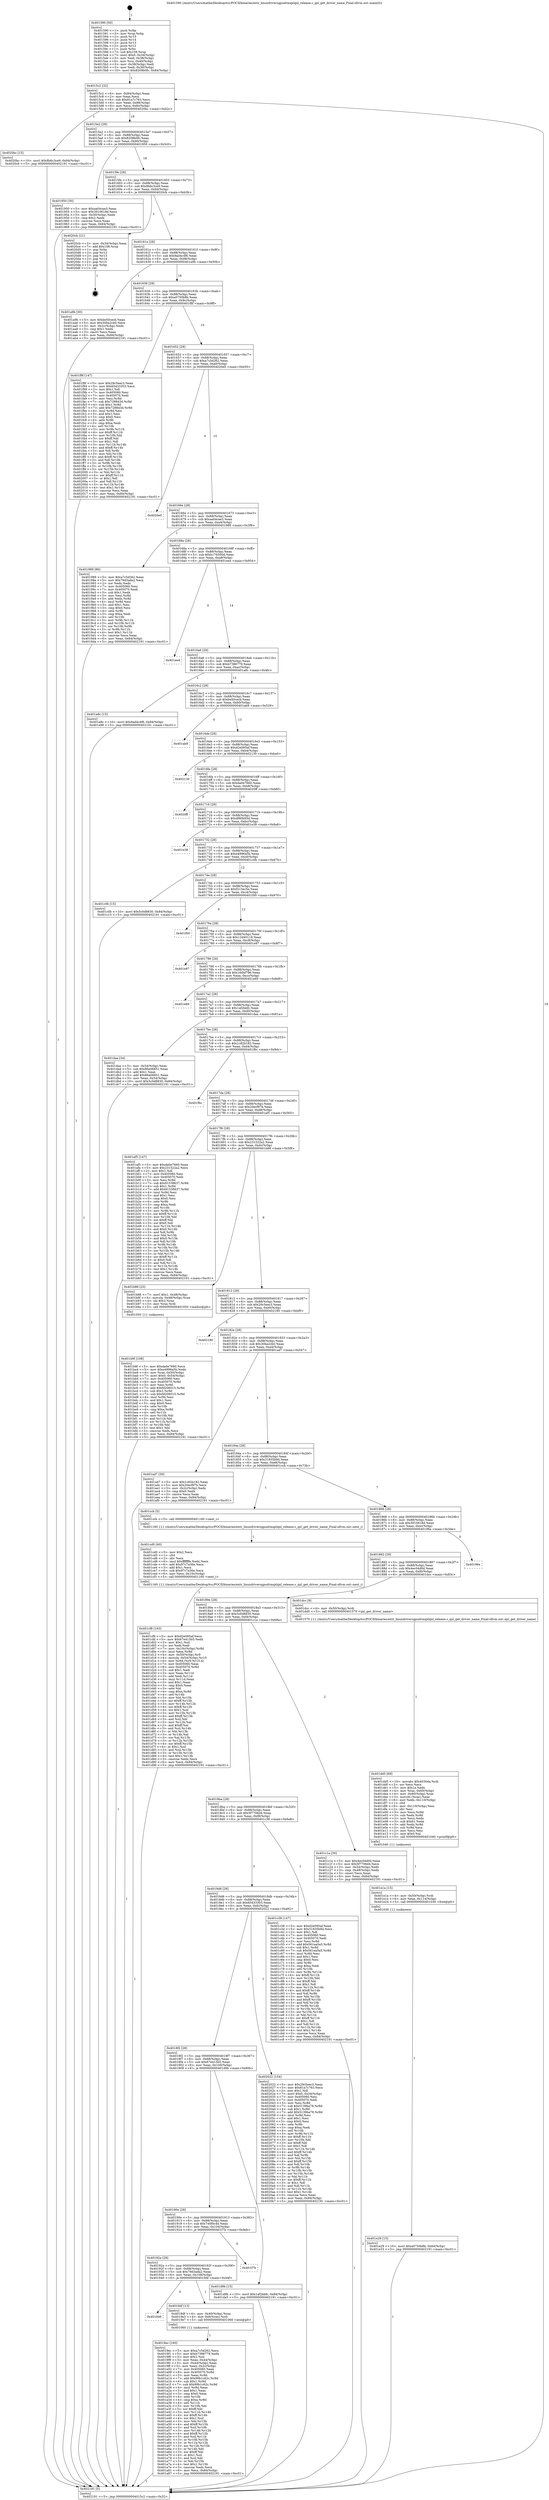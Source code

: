 digraph "0x401590" {
  label = "0x401590 (/mnt/c/Users/mathe/Desktop/tcc/POCII/binaries/extr_linuxdriversgpudrmqxlqxl_release.c_qxl_get_driver_name_Final-ollvm.out::main(0))"
  labelloc = "t"
  node[shape=record]

  Entry [label="",width=0.3,height=0.3,shape=circle,fillcolor=black,style=filled]
  "0x4015c2" [label="{
     0x4015c2 [32]\l
     | [instrs]\l
     &nbsp;&nbsp;0x4015c2 \<+6\>: mov -0x84(%rbp),%eax\l
     &nbsp;&nbsp;0x4015c8 \<+2\>: mov %eax,%ecx\l
     &nbsp;&nbsp;0x4015ca \<+6\>: sub $0x81a7c763,%ecx\l
     &nbsp;&nbsp;0x4015d0 \<+6\>: mov %eax,-0x88(%rbp)\l
     &nbsp;&nbsp;0x4015d6 \<+6\>: mov %ecx,-0x8c(%rbp)\l
     &nbsp;&nbsp;0x4015dc \<+6\>: je 00000000004020bc \<main+0xb2c\>\l
  }"]
  "0x4020bc" [label="{
     0x4020bc [15]\l
     | [instrs]\l
     &nbsp;&nbsp;0x4020bc \<+10\>: movl $0x8b6c3ce9,-0x84(%rbp)\l
     &nbsp;&nbsp;0x4020c6 \<+5\>: jmp 0000000000402191 \<main+0xc01\>\l
  }"]
  "0x4015e2" [label="{
     0x4015e2 [28]\l
     | [instrs]\l
     &nbsp;&nbsp;0x4015e2 \<+5\>: jmp 00000000004015e7 \<main+0x57\>\l
     &nbsp;&nbsp;0x4015e7 \<+6\>: mov -0x88(%rbp),%eax\l
     &nbsp;&nbsp;0x4015ed \<+5\>: sub $0x8209b0fc,%eax\l
     &nbsp;&nbsp;0x4015f2 \<+6\>: mov %eax,-0x90(%rbp)\l
     &nbsp;&nbsp;0x4015f8 \<+6\>: je 0000000000401950 \<main+0x3c0\>\l
  }"]
  Exit [label="",width=0.3,height=0.3,shape=circle,fillcolor=black,style=filled,peripheries=2]
  "0x401950" [label="{
     0x401950 [30]\l
     | [instrs]\l
     &nbsp;&nbsp;0x401950 \<+5\>: mov $0xaa04cae3,%eax\l
     &nbsp;&nbsp;0x401955 \<+5\>: mov $0x3910618d,%ecx\l
     &nbsp;&nbsp;0x40195a \<+3\>: mov -0x30(%rbp),%edx\l
     &nbsp;&nbsp;0x40195d \<+3\>: cmp $0x2,%edx\l
     &nbsp;&nbsp;0x401960 \<+3\>: cmovne %ecx,%eax\l
     &nbsp;&nbsp;0x401963 \<+6\>: mov %eax,-0x84(%rbp)\l
     &nbsp;&nbsp;0x401969 \<+5\>: jmp 0000000000402191 \<main+0xc01\>\l
  }"]
  "0x4015fe" [label="{
     0x4015fe [28]\l
     | [instrs]\l
     &nbsp;&nbsp;0x4015fe \<+5\>: jmp 0000000000401603 \<main+0x73\>\l
     &nbsp;&nbsp;0x401603 \<+6\>: mov -0x88(%rbp),%eax\l
     &nbsp;&nbsp;0x401609 \<+5\>: sub $0x8b6c3ce9,%eax\l
     &nbsp;&nbsp;0x40160e \<+6\>: mov %eax,-0x94(%rbp)\l
     &nbsp;&nbsp;0x401614 \<+6\>: je 00000000004020cb \<main+0xb3b\>\l
  }"]
  "0x402191" [label="{
     0x402191 [5]\l
     | [instrs]\l
     &nbsp;&nbsp;0x402191 \<+5\>: jmp 00000000004015c2 \<main+0x32\>\l
  }"]
  "0x401590" [label="{
     0x401590 [50]\l
     | [instrs]\l
     &nbsp;&nbsp;0x401590 \<+1\>: push %rbp\l
     &nbsp;&nbsp;0x401591 \<+3\>: mov %rsp,%rbp\l
     &nbsp;&nbsp;0x401594 \<+2\>: push %r15\l
     &nbsp;&nbsp;0x401596 \<+2\>: push %r14\l
     &nbsp;&nbsp;0x401598 \<+2\>: push %r13\l
     &nbsp;&nbsp;0x40159a \<+2\>: push %r12\l
     &nbsp;&nbsp;0x40159c \<+1\>: push %rbx\l
     &nbsp;&nbsp;0x40159d \<+7\>: sub $0x108,%rsp\l
     &nbsp;&nbsp;0x4015a4 \<+7\>: movl $0x0,-0x34(%rbp)\l
     &nbsp;&nbsp;0x4015ab \<+3\>: mov %edi,-0x38(%rbp)\l
     &nbsp;&nbsp;0x4015ae \<+4\>: mov %rsi,-0x40(%rbp)\l
     &nbsp;&nbsp;0x4015b2 \<+3\>: mov -0x38(%rbp),%edi\l
     &nbsp;&nbsp;0x4015b5 \<+3\>: mov %edi,-0x30(%rbp)\l
     &nbsp;&nbsp;0x4015b8 \<+10\>: movl $0x8209b0fc,-0x84(%rbp)\l
  }"]
  "0x401e29" [label="{
     0x401e29 [15]\l
     | [instrs]\l
     &nbsp;&nbsp;0x401e29 \<+10\>: movl $0xa0750b8b,-0x84(%rbp)\l
     &nbsp;&nbsp;0x401e33 \<+5\>: jmp 0000000000402191 \<main+0xc01\>\l
  }"]
  "0x4020cb" [label="{
     0x4020cb [21]\l
     | [instrs]\l
     &nbsp;&nbsp;0x4020cb \<+3\>: mov -0x34(%rbp),%eax\l
     &nbsp;&nbsp;0x4020ce \<+7\>: add $0x108,%rsp\l
     &nbsp;&nbsp;0x4020d5 \<+1\>: pop %rbx\l
     &nbsp;&nbsp;0x4020d6 \<+2\>: pop %r12\l
     &nbsp;&nbsp;0x4020d8 \<+2\>: pop %r13\l
     &nbsp;&nbsp;0x4020da \<+2\>: pop %r14\l
     &nbsp;&nbsp;0x4020dc \<+2\>: pop %r15\l
     &nbsp;&nbsp;0x4020de \<+1\>: pop %rbp\l
     &nbsp;&nbsp;0x4020df \<+1\>: ret\l
  }"]
  "0x40161a" [label="{
     0x40161a [28]\l
     | [instrs]\l
     &nbsp;&nbsp;0x40161a \<+5\>: jmp 000000000040161f \<main+0x8f\>\l
     &nbsp;&nbsp;0x40161f \<+6\>: mov -0x88(%rbp),%eax\l
     &nbsp;&nbsp;0x401625 \<+5\>: sub $0x9ad4c4f6,%eax\l
     &nbsp;&nbsp;0x40162a \<+6\>: mov %eax,-0x98(%rbp)\l
     &nbsp;&nbsp;0x401630 \<+6\>: je 0000000000401a9b \<main+0x50b\>\l
  }"]
  "0x401e1a" [label="{
     0x401e1a [15]\l
     | [instrs]\l
     &nbsp;&nbsp;0x401e1a \<+4\>: mov -0x50(%rbp),%rdi\l
     &nbsp;&nbsp;0x401e1e \<+6\>: mov %eax,-0x114(%rbp)\l
     &nbsp;&nbsp;0x401e24 \<+5\>: call 0000000000401030 \<free@plt\>\l
     | [calls]\l
     &nbsp;&nbsp;0x401030 \{1\} (unknown)\l
  }"]
  "0x401a9b" [label="{
     0x401a9b [30]\l
     | [instrs]\l
     &nbsp;&nbsp;0x401a9b \<+5\>: mov $0xbe50cecb,%eax\l
     &nbsp;&nbsp;0x401aa0 \<+5\>: mov $0x30ba2cb0,%ecx\l
     &nbsp;&nbsp;0x401aa5 \<+3\>: mov -0x2c(%rbp),%edx\l
     &nbsp;&nbsp;0x401aa8 \<+3\>: cmp $0x1,%edx\l
     &nbsp;&nbsp;0x401aab \<+3\>: cmovl %ecx,%eax\l
     &nbsp;&nbsp;0x401aae \<+6\>: mov %eax,-0x84(%rbp)\l
     &nbsp;&nbsp;0x401ab4 \<+5\>: jmp 0000000000402191 \<main+0xc01\>\l
  }"]
  "0x401636" [label="{
     0x401636 [28]\l
     | [instrs]\l
     &nbsp;&nbsp;0x401636 \<+5\>: jmp 000000000040163b \<main+0xab\>\l
     &nbsp;&nbsp;0x40163b \<+6\>: mov -0x88(%rbp),%eax\l
     &nbsp;&nbsp;0x401641 \<+5\>: sub $0xa0750b8b,%eax\l
     &nbsp;&nbsp;0x401646 \<+6\>: mov %eax,-0x9c(%rbp)\l
     &nbsp;&nbsp;0x40164c \<+6\>: je 0000000000401f8f \<main+0x9ff\>\l
  }"]
  "0x401dd5" [label="{
     0x401dd5 [69]\l
     | [instrs]\l
     &nbsp;&nbsp;0x401dd5 \<+10\>: movabs $0x4030da,%rdi\l
     &nbsp;&nbsp;0x401ddf \<+2\>: xor %ecx,%ecx\l
     &nbsp;&nbsp;0x401de1 \<+5\>: mov $0x1a,%edx\l
     &nbsp;&nbsp;0x401de6 \<+4\>: mov %rax,-0x60(%rbp)\l
     &nbsp;&nbsp;0x401dea \<+4\>: mov -0x60(%rbp),%rax\l
     &nbsp;&nbsp;0x401dee \<+3\>: movsbl (%rax),%eax\l
     &nbsp;&nbsp;0x401df1 \<+6\>: mov %edx,-0x110(%rbp)\l
     &nbsp;&nbsp;0x401df7 \<+1\>: cltd\l
     &nbsp;&nbsp;0x401df8 \<+6\>: mov -0x110(%rbp),%esi\l
     &nbsp;&nbsp;0x401dfe \<+2\>: idiv %esi\l
     &nbsp;&nbsp;0x401e00 \<+3\>: mov %ecx,%r8d\l
     &nbsp;&nbsp;0x401e03 \<+3\>: sub %edx,%r8d\l
     &nbsp;&nbsp;0x401e06 \<+2\>: mov %ecx,%edx\l
     &nbsp;&nbsp;0x401e08 \<+3\>: sub $0x61,%edx\l
     &nbsp;&nbsp;0x401e0b \<+3\>: add %edx,%r8d\l
     &nbsp;&nbsp;0x401e0e \<+3\>: sub %r8d,%ecx\l
     &nbsp;&nbsp;0x401e11 \<+2\>: mov %ecx,%esi\l
     &nbsp;&nbsp;0x401e13 \<+2\>: mov $0x0,%al\l
     &nbsp;&nbsp;0x401e15 \<+5\>: call 0000000000401040 \<printf@plt\>\l
     | [calls]\l
     &nbsp;&nbsp;0x401040 \{1\} (unknown)\l
  }"]
  "0x401f8f" [label="{
     0x401f8f [147]\l
     | [instrs]\l
     &nbsp;&nbsp;0x401f8f \<+5\>: mov $0x29c5eec3,%eax\l
     &nbsp;&nbsp;0x401f94 \<+5\>: mov $0x65433303,%ecx\l
     &nbsp;&nbsp;0x401f99 \<+2\>: mov $0x1,%dl\l
     &nbsp;&nbsp;0x401f9b \<+7\>: mov 0x405060,%esi\l
     &nbsp;&nbsp;0x401fa2 \<+7\>: mov 0x405070,%edi\l
     &nbsp;&nbsp;0x401fa9 \<+3\>: mov %esi,%r8d\l
     &nbsp;&nbsp;0x401fac \<+7\>: sub $0x728843d,%r8d\l
     &nbsp;&nbsp;0x401fb3 \<+4\>: sub $0x1,%r8d\l
     &nbsp;&nbsp;0x401fb7 \<+7\>: add $0x728843d,%r8d\l
     &nbsp;&nbsp;0x401fbe \<+4\>: imul %r8d,%esi\l
     &nbsp;&nbsp;0x401fc2 \<+3\>: and $0x1,%esi\l
     &nbsp;&nbsp;0x401fc5 \<+3\>: cmp $0x0,%esi\l
     &nbsp;&nbsp;0x401fc8 \<+4\>: sete %r9b\l
     &nbsp;&nbsp;0x401fcc \<+3\>: cmp $0xa,%edi\l
     &nbsp;&nbsp;0x401fcf \<+4\>: setl %r10b\l
     &nbsp;&nbsp;0x401fd3 \<+3\>: mov %r9b,%r11b\l
     &nbsp;&nbsp;0x401fd6 \<+4\>: xor $0xff,%r11b\l
     &nbsp;&nbsp;0x401fda \<+3\>: mov %r10b,%bl\l
     &nbsp;&nbsp;0x401fdd \<+3\>: xor $0xff,%bl\l
     &nbsp;&nbsp;0x401fe0 \<+3\>: xor $0x1,%dl\l
     &nbsp;&nbsp;0x401fe3 \<+3\>: mov %r11b,%r14b\l
     &nbsp;&nbsp;0x401fe6 \<+4\>: and $0xff,%r14b\l
     &nbsp;&nbsp;0x401fea \<+3\>: and %dl,%r9b\l
     &nbsp;&nbsp;0x401fed \<+3\>: mov %bl,%r15b\l
     &nbsp;&nbsp;0x401ff0 \<+4\>: and $0xff,%r15b\l
     &nbsp;&nbsp;0x401ff4 \<+3\>: and %dl,%r10b\l
     &nbsp;&nbsp;0x401ff7 \<+3\>: or %r9b,%r14b\l
     &nbsp;&nbsp;0x401ffa \<+3\>: or %r10b,%r15b\l
     &nbsp;&nbsp;0x401ffd \<+3\>: xor %r15b,%r14b\l
     &nbsp;&nbsp;0x402000 \<+3\>: or %bl,%r11b\l
     &nbsp;&nbsp;0x402003 \<+4\>: xor $0xff,%r11b\l
     &nbsp;&nbsp;0x402007 \<+3\>: or $0x1,%dl\l
     &nbsp;&nbsp;0x40200a \<+3\>: and %dl,%r11b\l
     &nbsp;&nbsp;0x40200d \<+3\>: or %r11b,%r14b\l
     &nbsp;&nbsp;0x402010 \<+4\>: test $0x1,%r14b\l
     &nbsp;&nbsp;0x402014 \<+3\>: cmovne %ecx,%eax\l
     &nbsp;&nbsp;0x402017 \<+6\>: mov %eax,-0x84(%rbp)\l
     &nbsp;&nbsp;0x40201d \<+5\>: jmp 0000000000402191 \<main+0xc01\>\l
  }"]
  "0x401652" [label="{
     0x401652 [28]\l
     | [instrs]\l
     &nbsp;&nbsp;0x401652 \<+5\>: jmp 0000000000401657 \<main+0xc7\>\l
     &nbsp;&nbsp;0x401657 \<+6\>: mov -0x88(%rbp),%eax\l
     &nbsp;&nbsp;0x40165d \<+5\>: sub $0xa7c5d262,%eax\l
     &nbsp;&nbsp;0x401662 \<+6\>: mov %eax,-0xa0(%rbp)\l
     &nbsp;&nbsp;0x401668 \<+6\>: je 00000000004020e0 \<main+0xb50\>\l
  }"]
  "0x401cf8" [label="{
     0x401cf8 [163]\l
     | [instrs]\l
     &nbsp;&nbsp;0x401cf8 \<+5\>: mov $0xd2e095af,%ecx\l
     &nbsp;&nbsp;0x401cfd \<+5\>: mov $0x67e415b5,%edx\l
     &nbsp;&nbsp;0x401d02 \<+3\>: mov $0x1,%sil\l
     &nbsp;&nbsp;0x401d05 \<+2\>: xor %edi,%edi\l
     &nbsp;&nbsp;0x401d07 \<+7\>: mov -0x10c(%rbp),%r8d\l
     &nbsp;&nbsp;0x401d0e \<+4\>: imul %eax,%r8d\l
     &nbsp;&nbsp;0x401d12 \<+4\>: mov -0x50(%rbp),%r9\l
     &nbsp;&nbsp;0x401d16 \<+4\>: movslq -0x54(%rbp),%r10\l
     &nbsp;&nbsp;0x401d1a \<+4\>: mov %r8d,(%r9,%r10,4)\l
     &nbsp;&nbsp;0x401d1e \<+7\>: mov 0x405060,%eax\l
     &nbsp;&nbsp;0x401d25 \<+8\>: mov 0x405070,%r8d\l
     &nbsp;&nbsp;0x401d2d \<+3\>: sub $0x1,%edi\l
     &nbsp;&nbsp;0x401d30 \<+3\>: mov %eax,%r11d\l
     &nbsp;&nbsp;0x401d33 \<+3\>: add %edi,%r11d\l
     &nbsp;&nbsp;0x401d36 \<+4\>: imul %r11d,%eax\l
     &nbsp;&nbsp;0x401d3a \<+3\>: and $0x1,%eax\l
     &nbsp;&nbsp;0x401d3d \<+3\>: cmp $0x0,%eax\l
     &nbsp;&nbsp;0x401d40 \<+3\>: sete %bl\l
     &nbsp;&nbsp;0x401d43 \<+4\>: cmp $0xa,%r8d\l
     &nbsp;&nbsp;0x401d47 \<+4\>: setl %r14b\l
     &nbsp;&nbsp;0x401d4b \<+3\>: mov %bl,%r15b\l
     &nbsp;&nbsp;0x401d4e \<+4\>: xor $0xff,%r15b\l
     &nbsp;&nbsp;0x401d52 \<+3\>: mov %r14b,%r12b\l
     &nbsp;&nbsp;0x401d55 \<+4\>: xor $0xff,%r12b\l
     &nbsp;&nbsp;0x401d59 \<+4\>: xor $0x1,%sil\l
     &nbsp;&nbsp;0x401d5d \<+3\>: mov %r15b,%r13b\l
     &nbsp;&nbsp;0x401d60 \<+4\>: and $0xff,%r13b\l
     &nbsp;&nbsp;0x401d64 \<+3\>: and %sil,%bl\l
     &nbsp;&nbsp;0x401d67 \<+3\>: mov %r12b,%al\l
     &nbsp;&nbsp;0x401d6a \<+2\>: and $0xff,%al\l
     &nbsp;&nbsp;0x401d6c \<+3\>: and %sil,%r14b\l
     &nbsp;&nbsp;0x401d6f \<+3\>: or %bl,%r13b\l
     &nbsp;&nbsp;0x401d72 \<+3\>: or %r14b,%al\l
     &nbsp;&nbsp;0x401d75 \<+3\>: xor %al,%r13b\l
     &nbsp;&nbsp;0x401d78 \<+3\>: or %r12b,%r15b\l
     &nbsp;&nbsp;0x401d7b \<+4\>: xor $0xff,%r15b\l
     &nbsp;&nbsp;0x401d7f \<+4\>: or $0x1,%sil\l
     &nbsp;&nbsp;0x401d83 \<+3\>: and %sil,%r15b\l
     &nbsp;&nbsp;0x401d86 \<+3\>: or %r15b,%r13b\l
     &nbsp;&nbsp;0x401d89 \<+4\>: test $0x1,%r13b\l
     &nbsp;&nbsp;0x401d8d \<+3\>: cmovne %edx,%ecx\l
     &nbsp;&nbsp;0x401d90 \<+6\>: mov %ecx,-0x84(%rbp)\l
     &nbsp;&nbsp;0x401d96 \<+5\>: jmp 0000000000402191 \<main+0xc01\>\l
  }"]
  "0x4020e0" [label="{
     0x4020e0\l
  }", style=dashed]
  "0x40166e" [label="{
     0x40166e [28]\l
     | [instrs]\l
     &nbsp;&nbsp;0x40166e \<+5\>: jmp 0000000000401673 \<main+0xe3\>\l
     &nbsp;&nbsp;0x401673 \<+6\>: mov -0x88(%rbp),%eax\l
     &nbsp;&nbsp;0x401679 \<+5\>: sub $0xaa04cae3,%eax\l
     &nbsp;&nbsp;0x40167e \<+6\>: mov %eax,-0xa4(%rbp)\l
     &nbsp;&nbsp;0x401684 \<+6\>: je 0000000000401989 \<main+0x3f9\>\l
  }"]
  "0x401cd0" [label="{
     0x401cd0 [40]\l
     | [instrs]\l
     &nbsp;&nbsp;0x401cd0 \<+5\>: mov $0x2,%ecx\l
     &nbsp;&nbsp;0x401cd5 \<+1\>: cltd\l
     &nbsp;&nbsp;0x401cd6 \<+2\>: idiv %ecx\l
     &nbsp;&nbsp;0x401cd8 \<+6\>: imul $0xfffffffe,%edx,%ecx\l
     &nbsp;&nbsp;0x401cde \<+6\>: add $0x97c7a36e,%ecx\l
     &nbsp;&nbsp;0x401ce4 \<+3\>: add $0x1,%ecx\l
     &nbsp;&nbsp;0x401ce7 \<+6\>: sub $0x97c7a36e,%ecx\l
     &nbsp;&nbsp;0x401ced \<+6\>: mov %ecx,-0x10c(%rbp)\l
     &nbsp;&nbsp;0x401cf3 \<+5\>: call 0000000000401160 \<next_i\>\l
     | [calls]\l
     &nbsp;&nbsp;0x401160 \{1\} (/mnt/c/Users/mathe/Desktop/tcc/POCII/binaries/extr_linuxdriversgpudrmqxlqxl_release.c_qxl_get_driver_name_Final-ollvm.out::next_i)\l
  }"]
  "0x401989" [label="{
     0x401989 [86]\l
     | [instrs]\l
     &nbsp;&nbsp;0x401989 \<+5\>: mov $0xa7c5d262,%eax\l
     &nbsp;&nbsp;0x40198e \<+5\>: mov $0x79d3ada2,%ecx\l
     &nbsp;&nbsp;0x401993 \<+2\>: xor %edx,%edx\l
     &nbsp;&nbsp;0x401995 \<+7\>: mov 0x405060,%esi\l
     &nbsp;&nbsp;0x40199c \<+7\>: mov 0x405070,%edi\l
     &nbsp;&nbsp;0x4019a3 \<+3\>: sub $0x1,%edx\l
     &nbsp;&nbsp;0x4019a6 \<+3\>: mov %esi,%r8d\l
     &nbsp;&nbsp;0x4019a9 \<+3\>: add %edx,%r8d\l
     &nbsp;&nbsp;0x4019ac \<+4\>: imul %r8d,%esi\l
     &nbsp;&nbsp;0x4019b0 \<+3\>: and $0x1,%esi\l
     &nbsp;&nbsp;0x4019b3 \<+3\>: cmp $0x0,%esi\l
     &nbsp;&nbsp;0x4019b6 \<+4\>: sete %r9b\l
     &nbsp;&nbsp;0x4019ba \<+3\>: cmp $0xa,%edi\l
     &nbsp;&nbsp;0x4019bd \<+4\>: setl %r10b\l
     &nbsp;&nbsp;0x4019c1 \<+3\>: mov %r9b,%r11b\l
     &nbsp;&nbsp;0x4019c4 \<+3\>: and %r10b,%r11b\l
     &nbsp;&nbsp;0x4019c7 \<+3\>: xor %r10b,%r9b\l
     &nbsp;&nbsp;0x4019ca \<+3\>: or %r9b,%r11b\l
     &nbsp;&nbsp;0x4019cd \<+4\>: test $0x1,%r11b\l
     &nbsp;&nbsp;0x4019d1 \<+3\>: cmovne %ecx,%eax\l
     &nbsp;&nbsp;0x4019d4 \<+6\>: mov %eax,-0x84(%rbp)\l
     &nbsp;&nbsp;0x4019da \<+5\>: jmp 0000000000402191 \<main+0xc01\>\l
  }"]
  "0x40168a" [label="{
     0x40168a [28]\l
     | [instrs]\l
     &nbsp;&nbsp;0x40168a \<+5\>: jmp 000000000040168f \<main+0xff\>\l
     &nbsp;&nbsp;0x40168f \<+6\>: mov -0x88(%rbp),%eax\l
     &nbsp;&nbsp;0x401695 \<+5\>: sub $0xb176500d,%eax\l
     &nbsp;&nbsp;0x40169a \<+6\>: mov %eax,-0xa8(%rbp)\l
     &nbsp;&nbsp;0x4016a0 \<+6\>: je 0000000000401ee4 \<main+0x954\>\l
  }"]
  "0x401b9f" [label="{
     0x401b9f [108]\l
     | [instrs]\l
     &nbsp;&nbsp;0x401b9f \<+5\>: mov $0xda0e7660,%ecx\l
     &nbsp;&nbsp;0x401ba4 \<+5\>: mov $0xe4996a5b,%edx\l
     &nbsp;&nbsp;0x401ba9 \<+4\>: mov %rax,-0x50(%rbp)\l
     &nbsp;&nbsp;0x401bad \<+7\>: movl $0x0,-0x54(%rbp)\l
     &nbsp;&nbsp;0x401bb4 \<+7\>: mov 0x405060,%esi\l
     &nbsp;&nbsp;0x401bbb \<+8\>: mov 0x405070,%r8d\l
     &nbsp;&nbsp;0x401bc3 \<+3\>: mov %esi,%r9d\l
     &nbsp;&nbsp;0x401bc6 \<+7\>: add $0xfd206015,%r9d\l
     &nbsp;&nbsp;0x401bcd \<+4\>: sub $0x1,%r9d\l
     &nbsp;&nbsp;0x401bd1 \<+7\>: sub $0xfd206015,%r9d\l
     &nbsp;&nbsp;0x401bd8 \<+4\>: imul %r9d,%esi\l
     &nbsp;&nbsp;0x401bdc \<+3\>: and $0x1,%esi\l
     &nbsp;&nbsp;0x401bdf \<+3\>: cmp $0x0,%esi\l
     &nbsp;&nbsp;0x401be2 \<+4\>: sete %r10b\l
     &nbsp;&nbsp;0x401be6 \<+4\>: cmp $0xa,%r8d\l
     &nbsp;&nbsp;0x401bea \<+4\>: setl %r11b\l
     &nbsp;&nbsp;0x401bee \<+3\>: mov %r10b,%bl\l
     &nbsp;&nbsp;0x401bf1 \<+3\>: and %r11b,%bl\l
     &nbsp;&nbsp;0x401bf4 \<+3\>: xor %r11b,%r10b\l
     &nbsp;&nbsp;0x401bf7 \<+3\>: or %r10b,%bl\l
     &nbsp;&nbsp;0x401bfa \<+3\>: test $0x1,%bl\l
     &nbsp;&nbsp;0x401bfd \<+3\>: cmovne %edx,%ecx\l
     &nbsp;&nbsp;0x401c00 \<+6\>: mov %ecx,-0x84(%rbp)\l
     &nbsp;&nbsp;0x401c06 \<+5\>: jmp 0000000000402191 \<main+0xc01\>\l
  }"]
  "0x401ee4" [label="{
     0x401ee4\l
  }", style=dashed]
  "0x4016a6" [label="{
     0x4016a6 [28]\l
     | [instrs]\l
     &nbsp;&nbsp;0x4016a6 \<+5\>: jmp 00000000004016ab \<main+0x11b\>\l
     &nbsp;&nbsp;0x4016ab \<+6\>: mov -0x88(%rbp),%eax\l
     &nbsp;&nbsp;0x4016b1 \<+5\>: sub $0xb7386779,%eax\l
     &nbsp;&nbsp;0x4016b6 \<+6\>: mov %eax,-0xac(%rbp)\l
     &nbsp;&nbsp;0x4016bc \<+6\>: je 0000000000401a8c \<main+0x4fc\>\l
  }"]
  "0x4019ec" [label="{
     0x4019ec [160]\l
     | [instrs]\l
     &nbsp;&nbsp;0x4019ec \<+5\>: mov $0xa7c5d262,%ecx\l
     &nbsp;&nbsp;0x4019f1 \<+5\>: mov $0xb7386779,%edx\l
     &nbsp;&nbsp;0x4019f6 \<+3\>: mov $0x1,%sil\l
     &nbsp;&nbsp;0x4019f9 \<+3\>: mov %eax,-0x44(%rbp)\l
     &nbsp;&nbsp;0x4019fc \<+3\>: mov -0x44(%rbp),%eax\l
     &nbsp;&nbsp;0x4019ff \<+3\>: mov %eax,-0x2c(%rbp)\l
     &nbsp;&nbsp;0x401a02 \<+7\>: mov 0x405060,%eax\l
     &nbsp;&nbsp;0x401a09 \<+8\>: mov 0x405070,%r8d\l
     &nbsp;&nbsp;0x401a11 \<+3\>: mov %eax,%r9d\l
     &nbsp;&nbsp;0x401a14 \<+7\>: add $0x99b1c62c,%r9d\l
     &nbsp;&nbsp;0x401a1b \<+4\>: sub $0x1,%r9d\l
     &nbsp;&nbsp;0x401a1f \<+7\>: sub $0x99b1c62c,%r9d\l
     &nbsp;&nbsp;0x401a26 \<+4\>: imul %r9d,%eax\l
     &nbsp;&nbsp;0x401a2a \<+3\>: and $0x1,%eax\l
     &nbsp;&nbsp;0x401a2d \<+3\>: cmp $0x0,%eax\l
     &nbsp;&nbsp;0x401a30 \<+4\>: sete %r10b\l
     &nbsp;&nbsp;0x401a34 \<+4\>: cmp $0xa,%r8d\l
     &nbsp;&nbsp;0x401a38 \<+4\>: setl %r11b\l
     &nbsp;&nbsp;0x401a3c \<+3\>: mov %r10b,%bl\l
     &nbsp;&nbsp;0x401a3f \<+3\>: xor $0xff,%bl\l
     &nbsp;&nbsp;0x401a42 \<+3\>: mov %r11b,%r14b\l
     &nbsp;&nbsp;0x401a45 \<+4\>: xor $0xff,%r14b\l
     &nbsp;&nbsp;0x401a49 \<+4\>: xor $0x1,%sil\l
     &nbsp;&nbsp;0x401a4d \<+3\>: mov %bl,%r15b\l
     &nbsp;&nbsp;0x401a50 \<+4\>: and $0xff,%r15b\l
     &nbsp;&nbsp;0x401a54 \<+3\>: and %sil,%r10b\l
     &nbsp;&nbsp;0x401a57 \<+3\>: mov %r14b,%r12b\l
     &nbsp;&nbsp;0x401a5a \<+4\>: and $0xff,%r12b\l
     &nbsp;&nbsp;0x401a5e \<+3\>: and %sil,%r11b\l
     &nbsp;&nbsp;0x401a61 \<+3\>: or %r10b,%r15b\l
     &nbsp;&nbsp;0x401a64 \<+3\>: or %r11b,%r12b\l
     &nbsp;&nbsp;0x401a67 \<+3\>: xor %r12b,%r15b\l
     &nbsp;&nbsp;0x401a6a \<+3\>: or %r14b,%bl\l
     &nbsp;&nbsp;0x401a6d \<+3\>: xor $0xff,%bl\l
     &nbsp;&nbsp;0x401a70 \<+4\>: or $0x1,%sil\l
     &nbsp;&nbsp;0x401a74 \<+3\>: and %sil,%bl\l
     &nbsp;&nbsp;0x401a77 \<+3\>: or %bl,%r15b\l
     &nbsp;&nbsp;0x401a7a \<+4\>: test $0x1,%r15b\l
     &nbsp;&nbsp;0x401a7e \<+3\>: cmovne %edx,%ecx\l
     &nbsp;&nbsp;0x401a81 \<+6\>: mov %ecx,-0x84(%rbp)\l
     &nbsp;&nbsp;0x401a87 \<+5\>: jmp 0000000000402191 \<main+0xc01\>\l
  }"]
  "0x401a8c" [label="{
     0x401a8c [15]\l
     | [instrs]\l
     &nbsp;&nbsp;0x401a8c \<+10\>: movl $0x9ad4c4f6,-0x84(%rbp)\l
     &nbsp;&nbsp;0x401a96 \<+5\>: jmp 0000000000402191 \<main+0xc01\>\l
  }"]
  "0x4016c2" [label="{
     0x4016c2 [28]\l
     | [instrs]\l
     &nbsp;&nbsp;0x4016c2 \<+5\>: jmp 00000000004016c7 \<main+0x137\>\l
     &nbsp;&nbsp;0x4016c7 \<+6\>: mov -0x88(%rbp),%eax\l
     &nbsp;&nbsp;0x4016cd \<+5\>: sub $0xbe50cecb,%eax\l
     &nbsp;&nbsp;0x4016d2 \<+6\>: mov %eax,-0xb0(%rbp)\l
     &nbsp;&nbsp;0x4016d8 \<+6\>: je 0000000000401ab9 \<main+0x529\>\l
  }"]
  "0x401946" [label="{
     0x401946\l
  }", style=dashed]
  "0x401ab9" [label="{
     0x401ab9\l
  }", style=dashed]
  "0x4016de" [label="{
     0x4016de [28]\l
     | [instrs]\l
     &nbsp;&nbsp;0x4016de \<+5\>: jmp 00000000004016e3 \<main+0x153\>\l
     &nbsp;&nbsp;0x4016e3 \<+6\>: mov -0x88(%rbp),%eax\l
     &nbsp;&nbsp;0x4016e9 \<+5\>: sub $0xd2e095af,%eax\l
     &nbsp;&nbsp;0x4016ee \<+6\>: mov %eax,-0xb4(%rbp)\l
     &nbsp;&nbsp;0x4016f4 \<+6\>: je 0000000000402130 \<main+0xba0\>\l
  }"]
  "0x4019df" [label="{
     0x4019df [13]\l
     | [instrs]\l
     &nbsp;&nbsp;0x4019df \<+4\>: mov -0x40(%rbp),%rax\l
     &nbsp;&nbsp;0x4019e3 \<+4\>: mov 0x8(%rax),%rdi\l
     &nbsp;&nbsp;0x4019e7 \<+5\>: call 0000000000401060 \<atoi@plt\>\l
     | [calls]\l
     &nbsp;&nbsp;0x401060 \{1\} (unknown)\l
  }"]
  "0x402130" [label="{
     0x402130\l
  }", style=dashed]
  "0x4016fa" [label="{
     0x4016fa [28]\l
     | [instrs]\l
     &nbsp;&nbsp;0x4016fa \<+5\>: jmp 00000000004016ff \<main+0x16f\>\l
     &nbsp;&nbsp;0x4016ff \<+6\>: mov -0x88(%rbp),%eax\l
     &nbsp;&nbsp;0x401705 \<+5\>: sub $0xda0e7660,%eax\l
     &nbsp;&nbsp;0x40170a \<+6\>: mov %eax,-0xb8(%rbp)\l
     &nbsp;&nbsp;0x401710 \<+6\>: je 00000000004020ff \<main+0xb6f\>\l
  }"]
  "0x40192a" [label="{
     0x40192a [28]\l
     | [instrs]\l
     &nbsp;&nbsp;0x40192a \<+5\>: jmp 000000000040192f \<main+0x39f\>\l
     &nbsp;&nbsp;0x40192f \<+6\>: mov -0x88(%rbp),%eax\l
     &nbsp;&nbsp;0x401935 \<+5\>: sub $0x79d3ada2,%eax\l
     &nbsp;&nbsp;0x40193a \<+6\>: mov %eax,-0x108(%rbp)\l
     &nbsp;&nbsp;0x401940 \<+6\>: je 00000000004019df \<main+0x44f\>\l
  }"]
  "0x4020ff" [label="{
     0x4020ff\l
  }", style=dashed]
  "0x401716" [label="{
     0x401716 [28]\l
     | [instrs]\l
     &nbsp;&nbsp;0x401716 \<+5\>: jmp 000000000040171b \<main+0x18b\>\l
     &nbsp;&nbsp;0x40171b \<+6\>: mov -0x88(%rbp),%eax\l
     &nbsp;&nbsp;0x401721 \<+5\>: sub $0xdf90b93d,%eax\l
     &nbsp;&nbsp;0x401726 \<+6\>: mov %eax,-0xbc(%rbp)\l
     &nbsp;&nbsp;0x40172c \<+6\>: je 0000000000401e38 \<main+0x8a8\>\l
  }"]
  "0x401f7b" [label="{
     0x401f7b\l
  }", style=dashed]
  "0x401e38" [label="{
     0x401e38\l
  }", style=dashed]
  "0x401732" [label="{
     0x401732 [28]\l
     | [instrs]\l
     &nbsp;&nbsp;0x401732 \<+5\>: jmp 0000000000401737 \<main+0x1a7\>\l
     &nbsp;&nbsp;0x401737 \<+6\>: mov -0x88(%rbp),%eax\l
     &nbsp;&nbsp;0x40173d \<+5\>: sub $0xe4996a5b,%eax\l
     &nbsp;&nbsp;0x401742 \<+6\>: mov %eax,-0xc0(%rbp)\l
     &nbsp;&nbsp;0x401748 \<+6\>: je 0000000000401c0b \<main+0x67b\>\l
  }"]
  "0x40190e" [label="{
     0x40190e [28]\l
     | [instrs]\l
     &nbsp;&nbsp;0x40190e \<+5\>: jmp 0000000000401913 \<main+0x383\>\l
     &nbsp;&nbsp;0x401913 \<+6\>: mov -0x88(%rbp),%eax\l
     &nbsp;&nbsp;0x401919 \<+5\>: sub $0x740f0c4d,%eax\l
     &nbsp;&nbsp;0x40191e \<+6\>: mov %eax,-0x104(%rbp)\l
     &nbsp;&nbsp;0x401924 \<+6\>: je 0000000000401f7b \<main+0x9eb\>\l
  }"]
  "0x401c0b" [label="{
     0x401c0b [15]\l
     | [instrs]\l
     &nbsp;&nbsp;0x401c0b \<+10\>: movl $0x5c0d8830,-0x84(%rbp)\l
     &nbsp;&nbsp;0x401c15 \<+5\>: jmp 0000000000402191 \<main+0xc01\>\l
  }"]
  "0x40174e" [label="{
     0x40174e [28]\l
     | [instrs]\l
     &nbsp;&nbsp;0x40174e \<+5\>: jmp 0000000000401753 \<main+0x1c3\>\l
     &nbsp;&nbsp;0x401753 \<+6\>: mov -0x88(%rbp),%eax\l
     &nbsp;&nbsp;0x401759 \<+5\>: sub $0xf215ec5e,%eax\l
     &nbsp;&nbsp;0x40175e \<+6\>: mov %eax,-0xc4(%rbp)\l
     &nbsp;&nbsp;0x401764 \<+6\>: je 0000000000401f00 \<main+0x970\>\l
  }"]
  "0x401d9b" [label="{
     0x401d9b [15]\l
     | [instrs]\l
     &nbsp;&nbsp;0x401d9b \<+10\>: movl $0x1af2bbfc,-0x84(%rbp)\l
     &nbsp;&nbsp;0x401da5 \<+5\>: jmp 0000000000402191 \<main+0xc01\>\l
  }"]
  "0x401f00" [label="{
     0x401f00\l
  }", style=dashed]
  "0x40176a" [label="{
     0x40176a [28]\l
     | [instrs]\l
     &nbsp;&nbsp;0x40176a \<+5\>: jmp 000000000040176f \<main+0x1df\>\l
     &nbsp;&nbsp;0x40176f \<+6\>: mov -0x88(%rbp),%eax\l
     &nbsp;&nbsp;0x401775 \<+5\>: sub $0x12d40118,%eax\l
     &nbsp;&nbsp;0x40177a \<+6\>: mov %eax,-0xc8(%rbp)\l
     &nbsp;&nbsp;0x401780 \<+6\>: je 0000000000401e87 \<main+0x8f7\>\l
  }"]
  "0x4018f2" [label="{
     0x4018f2 [28]\l
     | [instrs]\l
     &nbsp;&nbsp;0x4018f2 \<+5\>: jmp 00000000004018f7 \<main+0x367\>\l
     &nbsp;&nbsp;0x4018f7 \<+6\>: mov -0x88(%rbp),%eax\l
     &nbsp;&nbsp;0x4018fd \<+5\>: sub $0x67e415b5,%eax\l
     &nbsp;&nbsp;0x401902 \<+6\>: mov %eax,-0x100(%rbp)\l
     &nbsp;&nbsp;0x401908 \<+6\>: je 0000000000401d9b \<main+0x80b\>\l
  }"]
  "0x401e87" [label="{
     0x401e87\l
  }", style=dashed]
  "0x401786" [label="{
     0x401786 [28]\l
     | [instrs]\l
     &nbsp;&nbsp;0x401786 \<+5\>: jmp 000000000040178b \<main+0x1fb\>\l
     &nbsp;&nbsp;0x40178b \<+6\>: mov -0x88(%rbp),%eax\l
     &nbsp;&nbsp;0x401791 \<+5\>: sub $0x16d4f796,%eax\l
     &nbsp;&nbsp;0x401796 \<+6\>: mov %eax,-0xcc(%rbp)\l
     &nbsp;&nbsp;0x40179c \<+6\>: je 0000000000401e69 \<main+0x8d9\>\l
  }"]
  "0x402022" [label="{
     0x402022 [154]\l
     | [instrs]\l
     &nbsp;&nbsp;0x402022 \<+5\>: mov $0x29c5eec3,%eax\l
     &nbsp;&nbsp;0x402027 \<+5\>: mov $0x81a7c763,%ecx\l
     &nbsp;&nbsp;0x40202c \<+2\>: mov $0x1,%dl\l
     &nbsp;&nbsp;0x40202e \<+7\>: movl $0x0,-0x34(%rbp)\l
     &nbsp;&nbsp;0x402035 \<+7\>: mov 0x405060,%esi\l
     &nbsp;&nbsp;0x40203c \<+7\>: mov 0x405070,%edi\l
     &nbsp;&nbsp;0x402043 \<+3\>: mov %esi,%r8d\l
     &nbsp;&nbsp;0x402046 \<+7\>: sub $0x5139ba78,%r8d\l
     &nbsp;&nbsp;0x40204d \<+4\>: sub $0x1,%r8d\l
     &nbsp;&nbsp;0x402051 \<+7\>: add $0x5139ba78,%r8d\l
     &nbsp;&nbsp;0x402058 \<+4\>: imul %r8d,%esi\l
     &nbsp;&nbsp;0x40205c \<+3\>: and $0x1,%esi\l
     &nbsp;&nbsp;0x40205f \<+3\>: cmp $0x0,%esi\l
     &nbsp;&nbsp;0x402062 \<+4\>: sete %r9b\l
     &nbsp;&nbsp;0x402066 \<+3\>: cmp $0xa,%edi\l
     &nbsp;&nbsp;0x402069 \<+4\>: setl %r10b\l
     &nbsp;&nbsp;0x40206d \<+3\>: mov %r9b,%r11b\l
     &nbsp;&nbsp;0x402070 \<+4\>: xor $0xff,%r11b\l
     &nbsp;&nbsp;0x402074 \<+3\>: mov %r10b,%bl\l
     &nbsp;&nbsp;0x402077 \<+3\>: xor $0xff,%bl\l
     &nbsp;&nbsp;0x40207a \<+3\>: xor $0x1,%dl\l
     &nbsp;&nbsp;0x40207d \<+3\>: mov %r11b,%r14b\l
     &nbsp;&nbsp;0x402080 \<+4\>: and $0xff,%r14b\l
     &nbsp;&nbsp;0x402084 \<+3\>: and %dl,%r9b\l
     &nbsp;&nbsp;0x402087 \<+3\>: mov %bl,%r15b\l
     &nbsp;&nbsp;0x40208a \<+4\>: and $0xff,%r15b\l
     &nbsp;&nbsp;0x40208e \<+3\>: and %dl,%r10b\l
     &nbsp;&nbsp;0x402091 \<+3\>: or %r9b,%r14b\l
     &nbsp;&nbsp;0x402094 \<+3\>: or %r10b,%r15b\l
     &nbsp;&nbsp;0x402097 \<+3\>: xor %r15b,%r14b\l
     &nbsp;&nbsp;0x40209a \<+3\>: or %bl,%r11b\l
     &nbsp;&nbsp;0x40209d \<+4\>: xor $0xff,%r11b\l
     &nbsp;&nbsp;0x4020a1 \<+3\>: or $0x1,%dl\l
     &nbsp;&nbsp;0x4020a4 \<+3\>: and %dl,%r11b\l
     &nbsp;&nbsp;0x4020a7 \<+3\>: or %r11b,%r14b\l
     &nbsp;&nbsp;0x4020aa \<+4\>: test $0x1,%r14b\l
     &nbsp;&nbsp;0x4020ae \<+3\>: cmovne %ecx,%eax\l
     &nbsp;&nbsp;0x4020b1 \<+6\>: mov %eax,-0x84(%rbp)\l
     &nbsp;&nbsp;0x4020b7 \<+5\>: jmp 0000000000402191 \<main+0xc01\>\l
  }"]
  "0x401e69" [label="{
     0x401e69\l
  }", style=dashed]
  "0x4017a2" [label="{
     0x4017a2 [28]\l
     | [instrs]\l
     &nbsp;&nbsp;0x4017a2 \<+5\>: jmp 00000000004017a7 \<main+0x217\>\l
     &nbsp;&nbsp;0x4017a7 \<+6\>: mov -0x88(%rbp),%eax\l
     &nbsp;&nbsp;0x4017ad \<+5\>: sub $0x1af2bbfc,%eax\l
     &nbsp;&nbsp;0x4017b2 \<+6\>: mov %eax,-0xd0(%rbp)\l
     &nbsp;&nbsp;0x4017b8 \<+6\>: je 0000000000401daa \<main+0x81a\>\l
  }"]
  "0x4018d6" [label="{
     0x4018d6 [28]\l
     | [instrs]\l
     &nbsp;&nbsp;0x4018d6 \<+5\>: jmp 00000000004018db \<main+0x34b\>\l
     &nbsp;&nbsp;0x4018db \<+6\>: mov -0x88(%rbp),%eax\l
     &nbsp;&nbsp;0x4018e1 \<+5\>: sub $0x65433303,%eax\l
     &nbsp;&nbsp;0x4018e6 \<+6\>: mov %eax,-0xfc(%rbp)\l
     &nbsp;&nbsp;0x4018ec \<+6\>: je 0000000000402022 \<main+0xa92\>\l
  }"]
  "0x401daa" [label="{
     0x401daa [34]\l
     | [instrs]\l
     &nbsp;&nbsp;0x401daa \<+3\>: mov -0x54(%rbp),%eax\l
     &nbsp;&nbsp;0x401dad \<+5\>: sub $0x86a06851,%eax\l
     &nbsp;&nbsp;0x401db2 \<+3\>: add $0x1,%eax\l
     &nbsp;&nbsp;0x401db5 \<+5\>: add $0x86a06851,%eax\l
     &nbsp;&nbsp;0x401dba \<+3\>: mov %eax,-0x54(%rbp)\l
     &nbsp;&nbsp;0x401dbd \<+10\>: movl $0x5c0d8830,-0x84(%rbp)\l
     &nbsp;&nbsp;0x401dc7 \<+5\>: jmp 0000000000402191 \<main+0xc01\>\l
  }"]
  "0x4017be" [label="{
     0x4017be [28]\l
     | [instrs]\l
     &nbsp;&nbsp;0x4017be \<+5\>: jmp 00000000004017c3 \<main+0x233\>\l
     &nbsp;&nbsp;0x4017c3 \<+6\>: mov -0x88(%rbp),%eax\l
     &nbsp;&nbsp;0x4017c9 \<+5\>: sub $0x1c82b182,%eax\l
     &nbsp;&nbsp;0x4017ce \<+6\>: mov %eax,-0xd4(%rbp)\l
     &nbsp;&nbsp;0x4017d4 \<+6\>: je 0000000000401f6c \<main+0x9dc\>\l
  }"]
  "0x401c38" [label="{
     0x401c38 [147]\l
     | [instrs]\l
     &nbsp;&nbsp;0x401c38 \<+5\>: mov $0xd2e095af,%eax\l
     &nbsp;&nbsp;0x401c3d \<+5\>: mov $0x31835b9d,%ecx\l
     &nbsp;&nbsp;0x401c42 \<+2\>: mov $0x1,%dl\l
     &nbsp;&nbsp;0x401c44 \<+7\>: mov 0x405060,%esi\l
     &nbsp;&nbsp;0x401c4b \<+7\>: mov 0x405070,%edi\l
     &nbsp;&nbsp;0x401c52 \<+3\>: mov %esi,%r8d\l
     &nbsp;&nbsp;0x401c55 \<+7\>: add $0x561ea5a5,%r8d\l
     &nbsp;&nbsp;0x401c5c \<+4\>: sub $0x1,%r8d\l
     &nbsp;&nbsp;0x401c60 \<+7\>: sub $0x561ea5a5,%r8d\l
     &nbsp;&nbsp;0x401c67 \<+4\>: imul %r8d,%esi\l
     &nbsp;&nbsp;0x401c6b \<+3\>: and $0x1,%esi\l
     &nbsp;&nbsp;0x401c6e \<+3\>: cmp $0x0,%esi\l
     &nbsp;&nbsp;0x401c71 \<+4\>: sete %r9b\l
     &nbsp;&nbsp;0x401c75 \<+3\>: cmp $0xa,%edi\l
     &nbsp;&nbsp;0x401c78 \<+4\>: setl %r10b\l
     &nbsp;&nbsp;0x401c7c \<+3\>: mov %r9b,%r11b\l
     &nbsp;&nbsp;0x401c7f \<+4\>: xor $0xff,%r11b\l
     &nbsp;&nbsp;0x401c83 \<+3\>: mov %r10b,%bl\l
     &nbsp;&nbsp;0x401c86 \<+3\>: xor $0xff,%bl\l
     &nbsp;&nbsp;0x401c89 \<+3\>: xor $0x1,%dl\l
     &nbsp;&nbsp;0x401c8c \<+3\>: mov %r11b,%r14b\l
     &nbsp;&nbsp;0x401c8f \<+4\>: and $0xff,%r14b\l
     &nbsp;&nbsp;0x401c93 \<+3\>: and %dl,%r9b\l
     &nbsp;&nbsp;0x401c96 \<+3\>: mov %bl,%r15b\l
     &nbsp;&nbsp;0x401c99 \<+4\>: and $0xff,%r15b\l
     &nbsp;&nbsp;0x401c9d \<+3\>: and %dl,%r10b\l
     &nbsp;&nbsp;0x401ca0 \<+3\>: or %r9b,%r14b\l
     &nbsp;&nbsp;0x401ca3 \<+3\>: or %r10b,%r15b\l
     &nbsp;&nbsp;0x401ca6 \<+3\>: xor %r15b,%r14b\l
     &nbsp;&nbsp;0x401ca9 \<+3\>: or %bl,%r11b\l
     &nbsp;&nbsp;0x401cac \<+4\>: xor $0xff,%r11b\l
     &nbsp;&nbsp;0x401cb0 \<+3\>: or $0x1,%dl\l
     &nbsp;&nbsp;0x401cb3 \<+3\>: and %dl,%r11b\l
     &nbsp;&nbsp;0x401cb6 \<+3\>: or %r11b,%r14b\l
     &nbsp;&nbsp;0x401cb9 \<+4\>: test $0x1,%r14b\l
     &nbsp;&nbsp;0x401cbd \<+3\>: cmovne %ecx,%eax\l
     &nbsp;&nbsp;0x401cc0 \<+6\>: mov %eax,-0x84(%rbp)\l
     &nbsp;&nbsp;0x401cc6 \<+5\>: jmp 0000000000402191 \<main+0xc01\>\l
  }"]
  "0x401f6c" [label="{
     0x401f6c\l
  }", style=dashed]
  "0x4017da" [label="{
     0x4017da [28]\l
     | [instrs]\l
     &nbsp;&nbsp;0x4017da \<+5\>: jmp 00000000004017df \<main+0x24f\>\l
     &nbsp;&nbsp;0x4017df \<+6\>: mov -0x88(%rbp),%eax\l
     &nbsp;&nbsp;0x4017e5 \<+5\>: sub $0x20ecf97b,%eax\l
     &nbsp;&nbsp;0x4017ea \<+6\>: mov %eax,-0xd8(%rbp)\l
     &nbsp;&nbsp;0x4017f0 \<+6\>: je 0000000000401af5 \<main+0x565\>\l
  }"]
  "0x4018ba" [label="{
     0x4018ba [28]\l
     | [instrs]\l
     &nbsp;&nbsp;0x4018ba \<+5\>: jmp 00000000004018bf \<main+0x32f\>\l
     &nbsp;&nbsp;0x4018bf \<+6\>: mov -0x88(%rbp),%eax\l
     &nbsp;&nbsp;0x4018c5 \<+5\>: sub $0x5f7706d4,%eax\l
     &nbsp;&nbsp;0x4018ca \<+6\>: mov %eax,-0xf8(%rbp)\l
     &nbsp;&nbsp;0x4018d0 \<+6\>: je 0000000000401c38 \<main+0x6a8\>\l
  }"]
  "0x401af5" [label="{
     0x401af5 [147]\l
     | [instrs]\l
     &nbsp;&nbsp;0x401af5 \<+5\>: mov $0xda0e7660,%eax\l
     &nbsp;&nbsp;0x401afa \<+5\>: mov $0x231522a2,%ecx\l
     &nbsp;&nbsp;0x401aff \<+2\>: mov $0x1,%dl\l
     &nbsp;&nbsp;0x401b01 \<+7\>: mov 0x405060,%esi\l
     &nbsp;&nbsp;0x401b08 \<+7\>: mov 0x405070,%edi\l
     &nbsp;&nbsp;0x401b0f \<+3\>: mov %esi,%r8d\l
     &nbsp;&nbsp;0x401b12 \<+7\>: sub $0x91538637,%r8d\l
     &nbsp;&nbsp;0x401b19 \<+4\>: sub $0x1,%r8d\l
     &nbsp;&nbsp;0x401b1d \<+7\>: add $0x91538637,%r8d\l
     &nbsp;&nbsp;0x401b24 \<+4\>: imul %r8d,%esi\l
     &nbsp;&nbsp;0x401b28 \<+3\>: and $0x1,%esi\l
     &nbsp;&nbsp;0x401b2b \<+3\>: cmp $0x0,%esi\l
     &nbsp;&nbsp;0x401b2e \<+4\>: sete %r9b\l
     &nbsp;&nbsp;0x401b32 \<+3\>: cmp $0xa,%edi\l
     &nbsp;&nbsp;0x401b35 \<+4\>: setl %r10b\l
     &nbsp;&nbsp;0x401b39 \<+3\>: mov %r9b,%r11b\l
     &nbsp;&nbsp;0x401b3c \<+4\>: xor $0xff,%r11b\l
     &nbsp;&nbsp;0x401b40 \<+3\>: mov %r10b,%bl\l
     &nbsp;&nbsp;0x401b43 \<+3\>: xor $0xff,%bl\l
     &nbsp;&nbsp;0x401b46 \<+3\>: xor $0x0,%dl\l
     &nbsp;&nbsp;0x401b49 \<+3\>: mov %r11b,%r14b\l
     &nbsp;&nbsp;0x401b4c \<+4\>: and $0x0,%r14b\l
     &nbsp;&nbsp;0x401b50 \<+3\>: and %dl,%r9b\l
     &nbsp;&nbsp;0x401b53 \<+3\>: mov %bl,%r15b\l
     &nbsp;&nbsp;0x401b56 \<+4\>: and $0x0,%r15b\l
     &nbsp;&nbsp;0x401b5a \<+3\>: and %dl,%r10b\l
     &nbsp;&nbsp;0x401b5d \<+3\>: or %r9b,%r14b\l
     &nbsp;&nbsp;0x401b60 \<+3\>: or %r10b,%r15b\l
     &nbsp;&nbsp;0x401b63 \<+3\>: xor %r15b,%r14b\l
     &nbsp;&nbsp;0x401b66 \<+3\>: or %bl,%r11b\l
     &nbsp;&nbsp;0x401b69 \<+4\>: xor $0xff,%r11b\l
     &nbsp;&nbsp;0x401b6d \<+3\>: or $0x0,%dl\l
     &nbsp;&nbsp;0x401b70 \<+3\>: and %dl,%r11b\l
     &nbsp;&nbsp;0x401b73 \<+3\>: or %r11b,%r14b\l
     &nbsp;&nbsp;0x401b76 \<+4\>: test $0x1,%r14b\l
     &nbsp;&nbsp;0x401b7a \<+3\>: cmovne %ecx,%eax\l
     &nbsp;&nbsp;0x401b7d \<+6\>: mov %eax,-0x84(%rbp)\l
     &nbsp;&nbsp;0x401b83 \<+5\>: jmp 0000000000402191 \<main+0xc01\>\l
  }"]
  "0x4017f6" [label="{
     0x4017f6 [28]\l
     | [instrs]\l
     &nbsp;&nbsp;0x4017f6 \<+5\>: jmp 00000000004017fb \<main+0x26b\>\l
     &nbsp;&nbsp;0x4017fb \<+6\>: mov -0x88(%rbp),%eax\l
     &nbsp;&nbsp;0x401801 \<+5\>: sub $0x231522a2,%eax\l
     &nbsp;&nbsp;0x401806 \<+6\>: mov %eax,-0xdc(%rbp)\l
     &nbsp;&nbsp;0x40180c \<+6\>: je 0000000000401b88 \<main+0x5f8\>\l
  }"]
  "0x401c1a" [label="{
     0x401c1a [30]\l
     | [instrs]\l
     &nbsp;&nbsp;0x401c1a \<+5\>: mov $0x4ec04d0d,%eax\l
     &nbsp;&nbsp;0x401c1f \<+5\>: mov $0x5f7706d4,%ecx\l
     &nbsp;&nbsp;0x401c24 \<+3\>: mov -0x54(%rbp),%edx\l
     &nbsp;&nbsp;0x401c27 \<+3\>: cmp -0x48(%rbp),%edx\l
     &nbsp;&nbsp;0x401c2a \<+3\>: cmovl %ecx,%eax\l
     &nbsp;&nbsp;0x401c2d \<+6\>: mov %eax,-0x84(%rbp)\l
     &nbsp;&nbsp;0x401c33 \<+5\>: jmp 0000000000402191 \<main+0xc01\>\l
  }"]
  "0x401b88" [label="{
     0x401b88 [23]\l
     | [instrs]\l
     &nbsp;&nbsp;0x401b88 \<+7\>: movl $0x1,-0x48(%rbp)\l
     &nbsp;&nbsp;0x401b8f \<+4\>: movslq -0x48(%rbp),%rax\l
     &nbsp;&nbsp;0x401b93 \<+4\>: shl $0x2,%rax\l
     &nbsp;&nbsp;0x401b97 \<+3\>: mov %rax,%rdi\l
     &nbsp;&nbsp;0x401b9a \<+5\>: call 0000000000401050 \<malloc@plt\>\l
     | [calls]\l
     &nbsp;&nbsp;0x401050 \{1\} (unknown)\l
  }"]
  "0x401812" [label="{
     0x401812 [28]\l
     | [instrs]\l
     &nbsp;&nbsp;0x401812 \<+5\>: jmp 0000000000401817 \<main+0x287\>\l
     &nbsp;&nbsp;0x401817 \<+6\>: mov -0x88(%rbp),%eax\l
     &nbsp;&nbsp;0x40181d \<+5\>: sub $0x29c5eec3,%eax\l
     &nbsp;&nbsp;0x401822 \<+6\>: mov %eax,-0xe0(%rbp)\l
     &nbsp;&nbsp;0x401828 \<+6\>: je 0000000000402180 \<main+0xbf0\>\l
  }"]
  "0x40189e" [label="{
     0x40189e [28]\l
     | [instrs]\l
     &nbsp;&nbsp;0x40189e \<+5\>: jmp 00000000004018a3 \<main+0x313\>\l
     &nbsp;&nbsp;0x4018a3 \<+6\>: mov -0x88(%rbp),%eax\l
     &nbsp;&nbsp;0x4018a9 \<+5\>: sub $0x5c0d8830,%eax\l
     &nbsp;&nbsp;0x4018ae \<+6\>: mov %eax,-0xf4(%rbp)\l
     &nbsp;&nbsp;0x4018b4 \<+6\>: je 0000000000401c1a \<main+0x68a\>\l
  }"]
  "0x402180" [label="{
     0x402180\l
  }", style=dashed]
  "0x40182e" [label="{
     0x40182e [28]\l
     | [instrs]\l
     &nbsp;&nbsp;0x40182e \<+5\>: jmp 0000000000401833 \<main+0x2a3\>\l
     &nbsp;&nbsp;0x401833 \<+6\>: mov -0x88(%rbp),%eax\l
     &nbsp;&nbsp;0x401839 \<+5\>: sub $0x30ba2cb0,%eax\l
     &nbsp;&nbsp;0x40183e \<+6\>: mov %eax,-0xe4(%rbp)\l
     &nbsp;&nbsp;0x401844 \<+6\>: je 0000000000401ad7 \<main+0x547\>\l
  }"]
  "0x401dcc" [label="{
     0x401dcc [9]\l
     | [instrs]\l
     &nbsp;&nbsp;0x401dcc \<+4\>: mov -0x50(%rbp),%rdi\l
     &nbsp;&nbsp;0x401dd0 \<+5\>: call 0000000000401570 \<qxl_get_driver_name\>\l
     | [calls]\l
     &nbsp;&nbsp;0x401570 \{1\} (/mnt/c/Users/mathe/Desktop/tcc/POCII/binaries/extr_linuxdriversgpudrmqxlqxl_release.c_qxl_get_driver_name_Final-ollvm.out::qxl_get_driver_name)\l
  }"]
  "0x401ad7" [label="{
     0x401ad7 [30]\l
     | [instrs]\l
     &nbsp;&nbsp;0x401ad7 \<+5\>: mov $0x1c82b182,%eax\l
     &nbsp;&nbsp;0x401adc \<+5\>: mov $0x20ecf97b,%ecx\l
     &nbsp;&nbsp;0x401ae1 \<+3\>: mov -0x2c(%rbp),%edx\l
     &nbsp;&nbsp;0x401ae4 \<+3\>: cmp $0x0,%edx\l
     &nbsp;&nbsp;0x401ae7 \<+3\>: cmove %ecx,%eax\l
     &nbsp;&nbsp;0x401aea \<+6\>: mov %eax,-0x84(%rbp)\l
     &nbsp;&nbsp;0x401af0 \<+5\>: jmp 0000000000402191 \<main+0xc01\>\l
  }"]
  "0x40184a" [label="{
     0x40184a [28]\l
     | [instrs]\l
     &nbsp;&nbsp;0x40184a \<+5\>: jmp 000000000040184f \<main+0x2bf\>\l
     &nbsp;&nbsp;0x40184f \<+6\>: mov -0x88(%rbp),%eax\l
     &nbsp;&nbsp;0x401855 \<+5\>: sub $0x31835b9d,%eax\l
     &nbsp;&nbsp;0x40185a \<+6\>: mov %eax,-0xe8(%rbp)\l
     &nbsp;&nbsp;0x401860 \<+6\>: je 0000000000401ccb \<main+0x73b\>\l
  }"]
  "0x401882" [label="{
     0x401882 [28]\l
     | [instrs]\l
     &nbsp;&nbsp;0x401882 \<+5\>: jmp 0000000000401887 \<main+0x2f7\>\l
     &nbsp;&nbsp;0x401887 \<+6\>: mov -0x88(%rbp),%eax\l
     &nbsp;&nbsp;0x40188d \<+5\>: sub $0x4ec04d0d,%eax\l
     &nbsp;&nbsp;0x401892 \<+6\>: mov %eax,-0xf0(%rbp)\l
     &nbsp;&nbsp;0x401898 \<+6\>: je 0000000000401dcc \<main+0x83c\>\l
  }"]
  "0x401ccb" [label="{
     0x401ccb [5]\l
     | [instrs]\l
     &nbsp;&nbsp;0x401ccb \<+5\>: call 0000000000401160 \<next_i\>\l
     | [calls]\l
     &nbsp;&nbsp;0x401160 \{1\} (/mnt/c/Users/mathe/Desktop/tcc/POCII/binaries/extr_linuxdriversgpudrmqxlqxl_release.c_qxl_get_driver_name_Final-ollvm.out::next_i)\l
  }"]
  "0x401866" [label="{
     0x401866 [28]\l
     | [instrs]\l
     &nbsp;&nbsp;0x401866 \<+5\>: jmp 000000000040186b \<main+0x2db\>\l
     &nbsp;&nbsp;0x40186b \<+6\>: mov -0x88(%rbp),%eax\l
     &nbsp;&nbsp;0x401871 \<+5\>: sub $0x3910618d,%eax\l
     &nbsp;&nbsp;0x401876 \<+6\>: mov %eax,-0xec(%rbp)\l
     &nbsp;&nbsp;0x40187c \<+6\>: je 000000000040196e \<main+0x3de\>\l
  }"]
  "0x40196e" [label="{
     0x40196e\l
  }", style=dashed]
  Entry -> "0x401590" [label=" 1"]
  "0x4015c2" -> "0x4020bc" [label=" 1"]
  "0x4015c2" -> "0x4015e2" [label=" 19"]
  "0x4020cb" -> Exit [label=" 1"]
  "0x4015e2" -> "0x401950" [label=" 1"]
  "0x4015e2" -> "0x4015fe" [label=" 18"]
  "0x401950" -> "0x402191" [label=" 1"]
  "0x401590" -> "0x4015c2" [label=" 1"]
  "0x402191" -> "0x4015c2" [label=" 19"]
  "0x4020bc" -> "0x402191" [label=" 1"]
  "0x4015fe" -> "0x4020cb" [label=" 1"]
  "0x4015fe" -> "0x40161a" [label=" 17"]
  "0x402022" -> "0x402191" [label=" 1"]
  "0x40161a" -> "0x401a9b" [label=" 1"]
  "0x40161a" -> "0x401636" [label=" 16"]
  "0x401f8f" -> "0x402191" [label=" 1"]
  "0x401636" -> "0x401f8f" [label=" 1"]
  "0x401636" -> "0x401652" [label=" 15"]
  "0x401e29" -> "0x402191" [label=" 1"]
  "0x401652" -> "0x4020e0" [label=" 0"]
  "0x401652" -> "0x40166e" [label=" 15"]
  "0x401e1a" -> "0x401e29" [label=" 1"]
  "0x40166e" -> "0x401989" [label=" 1"]
  "0x40166e" -> "0x40168a" [label=" 14"]
  "0x401989" -> "0x402191" [label=" 1"]
  "0x401dd5" -> "0x401e1a" [label=" 1"]
  "0x40168a" -> "0x401ee4" [label=" 0"]
  "0x40168a" -> "0x4016a6" [label=" 14"]
  "0x401dcc" -> "0x401dd5" [label=" 1"]
  "0x4016a6" -> "0x401a8c" [label=" 1"]
  "0x4016a6" -> "0x4016c2" [label=" 13"]
  "0x401daa" -> "0x402191" [label=" 1"]
  "0x4016c2" -> "0x401ab9" [label=" 0"]
  "0x4016c2" -> "0x4016de" [label=" 13"]
  "0x401d9b" -> "0x402191" [label=" 1"]
  "0x4016de" -> "0x402130" [label=" 0"]
  "0x4016de" -> "0x4016fa" [label=" 13"]
  "0x401cf8" -> "0x402191" [label=" 1"]
  "0x4016fa" -> "0x4020ff" [label=" 0"]
  "0x4016fa" -> "0x401716" [label=" 13"]
  "0x401ccb" -> "0x401cd0" [label=" 1"]
  "0x401716" -> "0x401e38" [label=" 0"]
  "0x401716" -> "0x401732" [label=" 13"]
  "0x401c38" -> "0x402191" [label=" 1"]
  "0x401732" -> "0x401c0b" [label=" 1"]
  "0x401732" -> "0x40174e" [label=" 12"]
  "0x401c0b" -> "0x402191" [label=" 1"]
  "0x40174e" -> "0x401f00" [label=" 0"]
  "0x40174e" -> "0x40176a" [label=" 12"]
  "0x401b9f" -> "0x402191" [label=" 1"]
  "0x40176a" -> "0x401e87" [label=" 0"]
  "0x40176a" -> "0x401786" [label=" 12"]
  "0x401af5" -> "0x402191" [label=" 1"]
  "0x401786" -> "0x401e69" [label=" 0"]
  "0x401786" -> "0x4017a2" [label=" 12"]
  "0x401ad7" -> "0x402191" [label=" 1"]
  "0x4017a2" -> "0x401daa" [label=" 1"]
  "0x4017a2" -> "0x4017be" [label=" 11"]
  "0x401a8c" -> "0x402191" [label=" 1"]
  "0x4017be" -> "0x401f6c" [label=" 0"]
  "0x4017be" -> "0x4017da" [label=" 11"]
  "0x4019ec" -> "0x402191" [label=" 1"]
  "0x4017da" -> "0x401af5" [label=" 1"]
  "0x4017da" -> "0x4017f6" [label=" 10"]
  "0x40192a" -> "0x401946" [label=" 0"]
  "0x4017f6" -> "0x401b88" [label=" 1"]
  "0x4017f6" -> "0x401812" [label=" 9"]
  "0x40192a" -> "0x4019df" [label=" 1"]
  "0x401812" -> "0x402180" [label=" 0"]
  "0x401812" -> "0x40182e" [label=" 9"]
  "0x40190e" -> "0x40192a" [label=" 1"]
  "0x40182e" -> "0x401ad7" [label=" 1"]
  "0x40182e" -> "0x40184a" [label=" 8"]
  "0x40190e" -> "0x401f7b" [label=" 0"]
  "0x40184a" -> "0x401ccb" [label=" 1"]
  "0x40184a" -> "0x401866" [label=" 7"]
  "0x4018f2" -> "0x40190e" [label=" 1"]
  "0x401866" -> "0x40196e" [label=" 0"]
  "0x401866" -> "0x401882" [label=" 7"]
  "0x401c1a" -> "0x402191" [label=" 2"]
  "0x401882" -> "0x401dcc" [label=" 1"]
  "0x401882" -> "0x40189e" [label=" 6"]
  "0x401cd0" -> "0x401cf8" [label=" 1"]
  "0x40189e" -> "0x401c1a" [label=" 2"]
  "0x40189e" -> "0x4018ba" [label=" 4"]
  "0x4019df" -> "0x4019ec" [label=" 1"]
  "0x4018ba" -> "0x401c38" [label=" 1"]
  "0x4018ba" -> "0x4018d6" [label=" 3"]
  "0x401a9b" -> "0x402191" [label=" 1"]
  "0x4018d6" -> "0x402022" [label=" 1"]
  "0x4018d6" -> "0x4018f2" [label=" 2"]
  "0x401b88" -> "0x401b9f" [label=" 1"]
  "0x4018f2" -> "0x401d9b" [label=" 1"]
}
